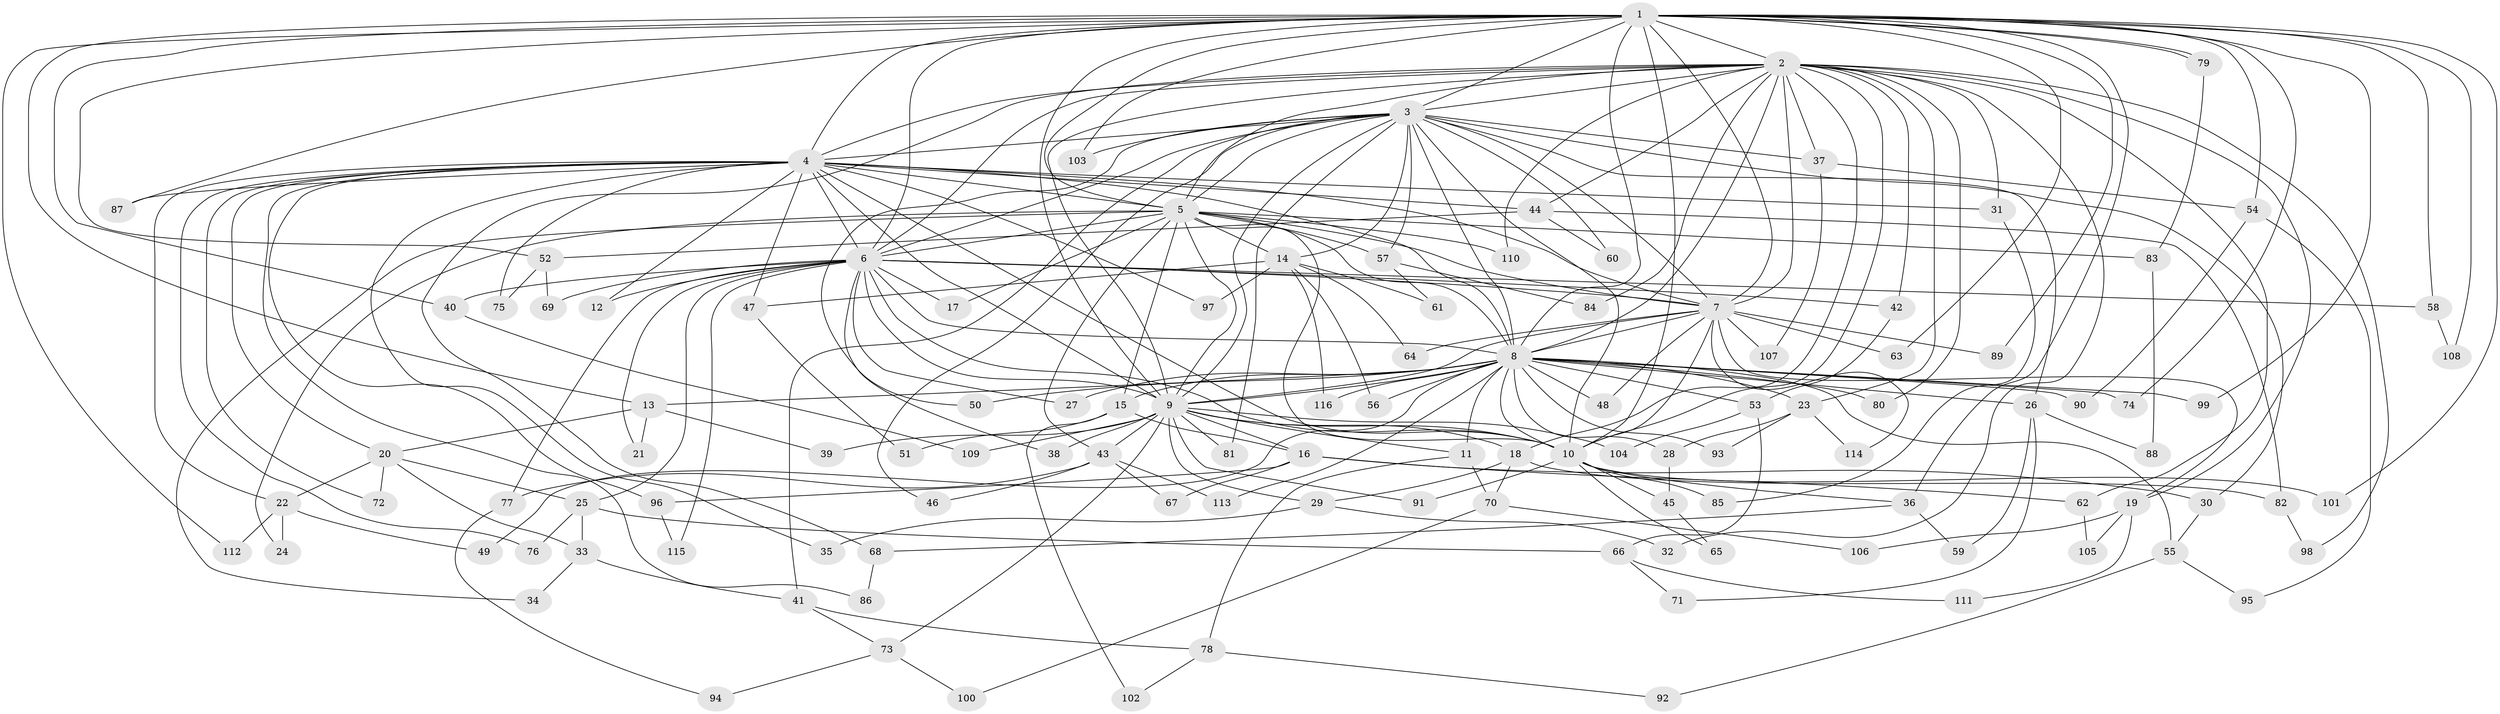 // coarse degree distribution, {23: 0.01098901098901099, 19: 0.02197802197802198, 24: 0.01098901098901099, 40: 0.01098901098901099, 18: 0.01098901098901099, 14: 0.01098901098901099, 17: 0.01098901098901099, 6: 0.02197802197802198, 2: 0.5494505494505495, 8: 0.01098901098901099, 9: 0.02197802197802198, 5: 0.08791208791208792, 3: 0.10989010989010989, 4: 0.10989010989010989}
// Generated by graph-tools (version 1.1) at 2025/23/03/03/25 07:23:44]
// undirected, 116 vertices, 257 edges
graph export_dot {
graph [start="1"]
  node [color=gray90,style=filled];
  1;
  2;
  3;
  4;
  5;
  6;
  7;
  8;
  9;
  10;
  11;
  12;
  13;
  14;
  15;
  16;
  17;
  18;
  19;
  20;
  21;
  22;
  23;
  24;
  25;
  26;
  27;
  28;
  29;
  30;
  31;
  32;
  33;
  34;
  35;
  36;
  37;
  38;
  39;
  40;
  41;
  42;
  43;
  44;
  45;
  46;
  47;
  48;
  49;
  50;
  51;
  52;
  53;
  54;
  55;
  56;
  57;
  58;
  59;
  60;
  61;
  62;
  63;
  64;
  65;
  66;
  67;
  68;
  69;
  70;
  71;
  72;
  73;
  74;
  75;
  76;
  77;
  78;
  79;
  80;
  81;
  82;
  83;
  84;
  85;
  86;
  87;
  88;
  89;
  90;
  91;
  92;
  93;
  94;
  95;
  96;
  97;
  98;
  99;
  100;
  101;
  102;
  103;
  104;
  105;
  106;
  107;
  108;
  109;
  110;
  111;
  112;
  113;
  114;
  115;
  116;
  1 -- 2;
  1 -- 3;
  1 -- 4;
  1 -- 5;
  1 -- 6;
  1 -- 7;
  1 -- 8;
  1 -- 9;
  1 -- 10;
  1 -- 13;
  1 -- 36;
  1 -- 40;
  1 -- 52;
  1 -- 54;
  1 -- 58;
  1 -- 63;
  1 -- 74;
  1 -- 79;
  1 -- 79;
  1 -- 87;
  1 -- 89;
  1 -- 99;
  1 -- 101;
  1 -- 103;
  1 -- 108;
  1 -- 112;
  2 -- 3;
  2 -- 4;
  2 -- 5;
  2 -- 6;
  2 -- 7;
  2 -- 8;
  2 -- 9;
  2 -- 10;
  2 -- 18;
  2 -- 19;
  2 -- 23;
  2 -- 31;
  2 -- 32;
  2 -- 37;
  2 -- 42;
  2 -- 44;
  2 -- 62;
  2 -- 68;
  2 -- 80;
  2 -- 84;
  2 -- 98;
  2 -- 110;
  3 -- 4;
  3 -- 5;
  3 -- 6;
  3 -- 7;
  3 -- 8;
  3 -- 9;
  3 -- 10;
  3 -- 14;
  3 -- 26;
  3 -- 30;
  3 -- 37;
  3 -- 41;
  3 -- 46;
  3 -- 50;
  3 -- 57;
  3 -- 60;
  3 -- 81;
  3 -- 103;
  4 -- 5;
  4 -- 6;
  4 -- 7;
  4 -- 8;
  4 -- 9;
  4 -- 10;
  4 -- 12;
  4 -- 20;
  4 -- 22;
  4 -- 31;
  4 -- 35;
  4 -- 44;
  4 -- 47;
  4 -- 72;
  4 -- 75;
  4 -- 76;
  4 -- 86;
  4 -- 87;
  4 -- 96;
  4 -- 97;
  5 -- 6;
  5 -- 7;
  5 -- 8;
  5 -- 9;
  5 -- 10;
  5 -- 14;
  5 -- 15;
  5 -- 17;
  5 -- 24;
  5 -- 34;
  5 -- 43;
  5 -- 57;
  5 -- 83;
  5 -- 110;
  6 -- 7;
  6 -- 8;
  6 -- 9;
  6 -- 10;
  6 -- 12;
  6 -- 17;
  6 -- 21;
  6 -- 25;
  6 -- 27;
  6 -- 38;
  6 -- 40;
  6 -- 42;
  6 -- 58;
  6 -- 69;
  6 -- 77;
  6 -- 115;
  7 -- 8;
  7 -- 9;
  7 -- 10;
  7 -- 19;
  7 -- 48;
  7 -- 63;
  7 -- 64;
  7 -- 89;
  7 -- 107;
  7 -- 114;
  8 -- 9;
  8 -- 10;
  8 -- 11;
  8 -- 13;
  8 -- 15;
  8 -- 23;
  8 -- 26;
  8 -- 27;
  8 -- 28;
  8 -- 48;
  8 -- 49;
  8 -- 50;
  8 -- 53;
  8 -- 55;
  8 -- 56;
  8 -- 74;
  8 -- 80;
  8 -- 90;
  8 -- 93;
  8 -- 99;
  8 -- 113;
  8 -- 116;
  9 -- 10;
  9 -- 11;
  9 -- 16;
  9 -- 18;
  9 -- 29;
  9 -- 38;
  9 -- 39;
  9 -- 43;
  9 -- 73;
  9 -- 81;
  9 -- 91;
  9 -- 104;
  9 -- 109;
  10 -- 36;
  10 -- 45;
  10 -- 65;
  10 -- 85;
  10 -- 91;
  10 -- 101;
  11 -- 70;
  11 -- 78;
  13 -- 20;
  13 -- 21;
  13 -- 39;
  14 -- 47;
  14 -- 56;
  14 -- 61;
  14 -- 64;
  14 -- 97;
  14 -- 116;
  15 -- 16;
  15 -- 51;
  15 -- 102;
  16 -- 30;
  16 -- 62;
  16 -- 67;
  16 -- 96;
  18 -- 29;
  18 -- 70;
  18 -- 82;
  19 -- 105;
  19 -- 106;
  19 -- 111;
  20 -- 22;
  20 -- 25;
  20 -- 33;
  20 -- 72;
  22 -- 24;
  22 -- 49;
  22 -- 112;
  23 -- 28;
  23 -- 93;
  23 -- 114;
  25 -- 33;
  25 -- 66;
  25 -- 76;
  26 -- 59;
  26 -- 71;
  26 -- 88;
  28 -- 45;
  29 -- 32;
  29 -- 35;
  30 -- 55;
  31 -- 85;
  33 -- 34;
  33 -- 41;
  36 -- 59;
  36 -- 68;
  37 -- 54;
  37 -- 107;
  40 -- 109;
  41 -- 73;
  41 -- 78;
  42 -- 53;
  43 -- 46;
  43 -- 67;
  43 -- 77;
  43 -- 113;
  44 -- 52;
  44 -- 60;
  44 -- 82;
  45 -- 65;
  47 -- 51;
  52 -- 69;
  52 -- 75;
  53 -- 66;
  53 -- 104;
  54 -- 90;
  54 -- 95;
  55 -- 92;
  55 -- 95;
  57 -- 61;
  57 -- 84;
  58 -- 108;
  62 -- 105;
  66 -- 71;
  66 -- 111;
  68 -- 86;
  70 -- 100;
  70 -- 106;
  73 -- 94;
  73 -- 100;
  77 -- 94;
  78 -- 92;
  78 -- 102;
  79 -- 83;
  82 -- 98;
  83 -- 88;
  96 -- 115;
}
